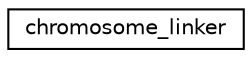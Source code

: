 digraph "Graphical Class Hierarchy"
{
 // LATEX_PDF_SIZE
  edge [fontname="Helvetica",fontsize="10",labelfontname="Helvetica",labelfontsize="10"];
  node [fontname="Helvetica",fontsize="10",shape=record];
  rankdir="LR";
  Node0 [label="chromosome_linker",height=0.2,width=0.4,color="black", fillcolor="white", style="filled",URL="$structchromosome__linker.html",tooltip=" "];
}
